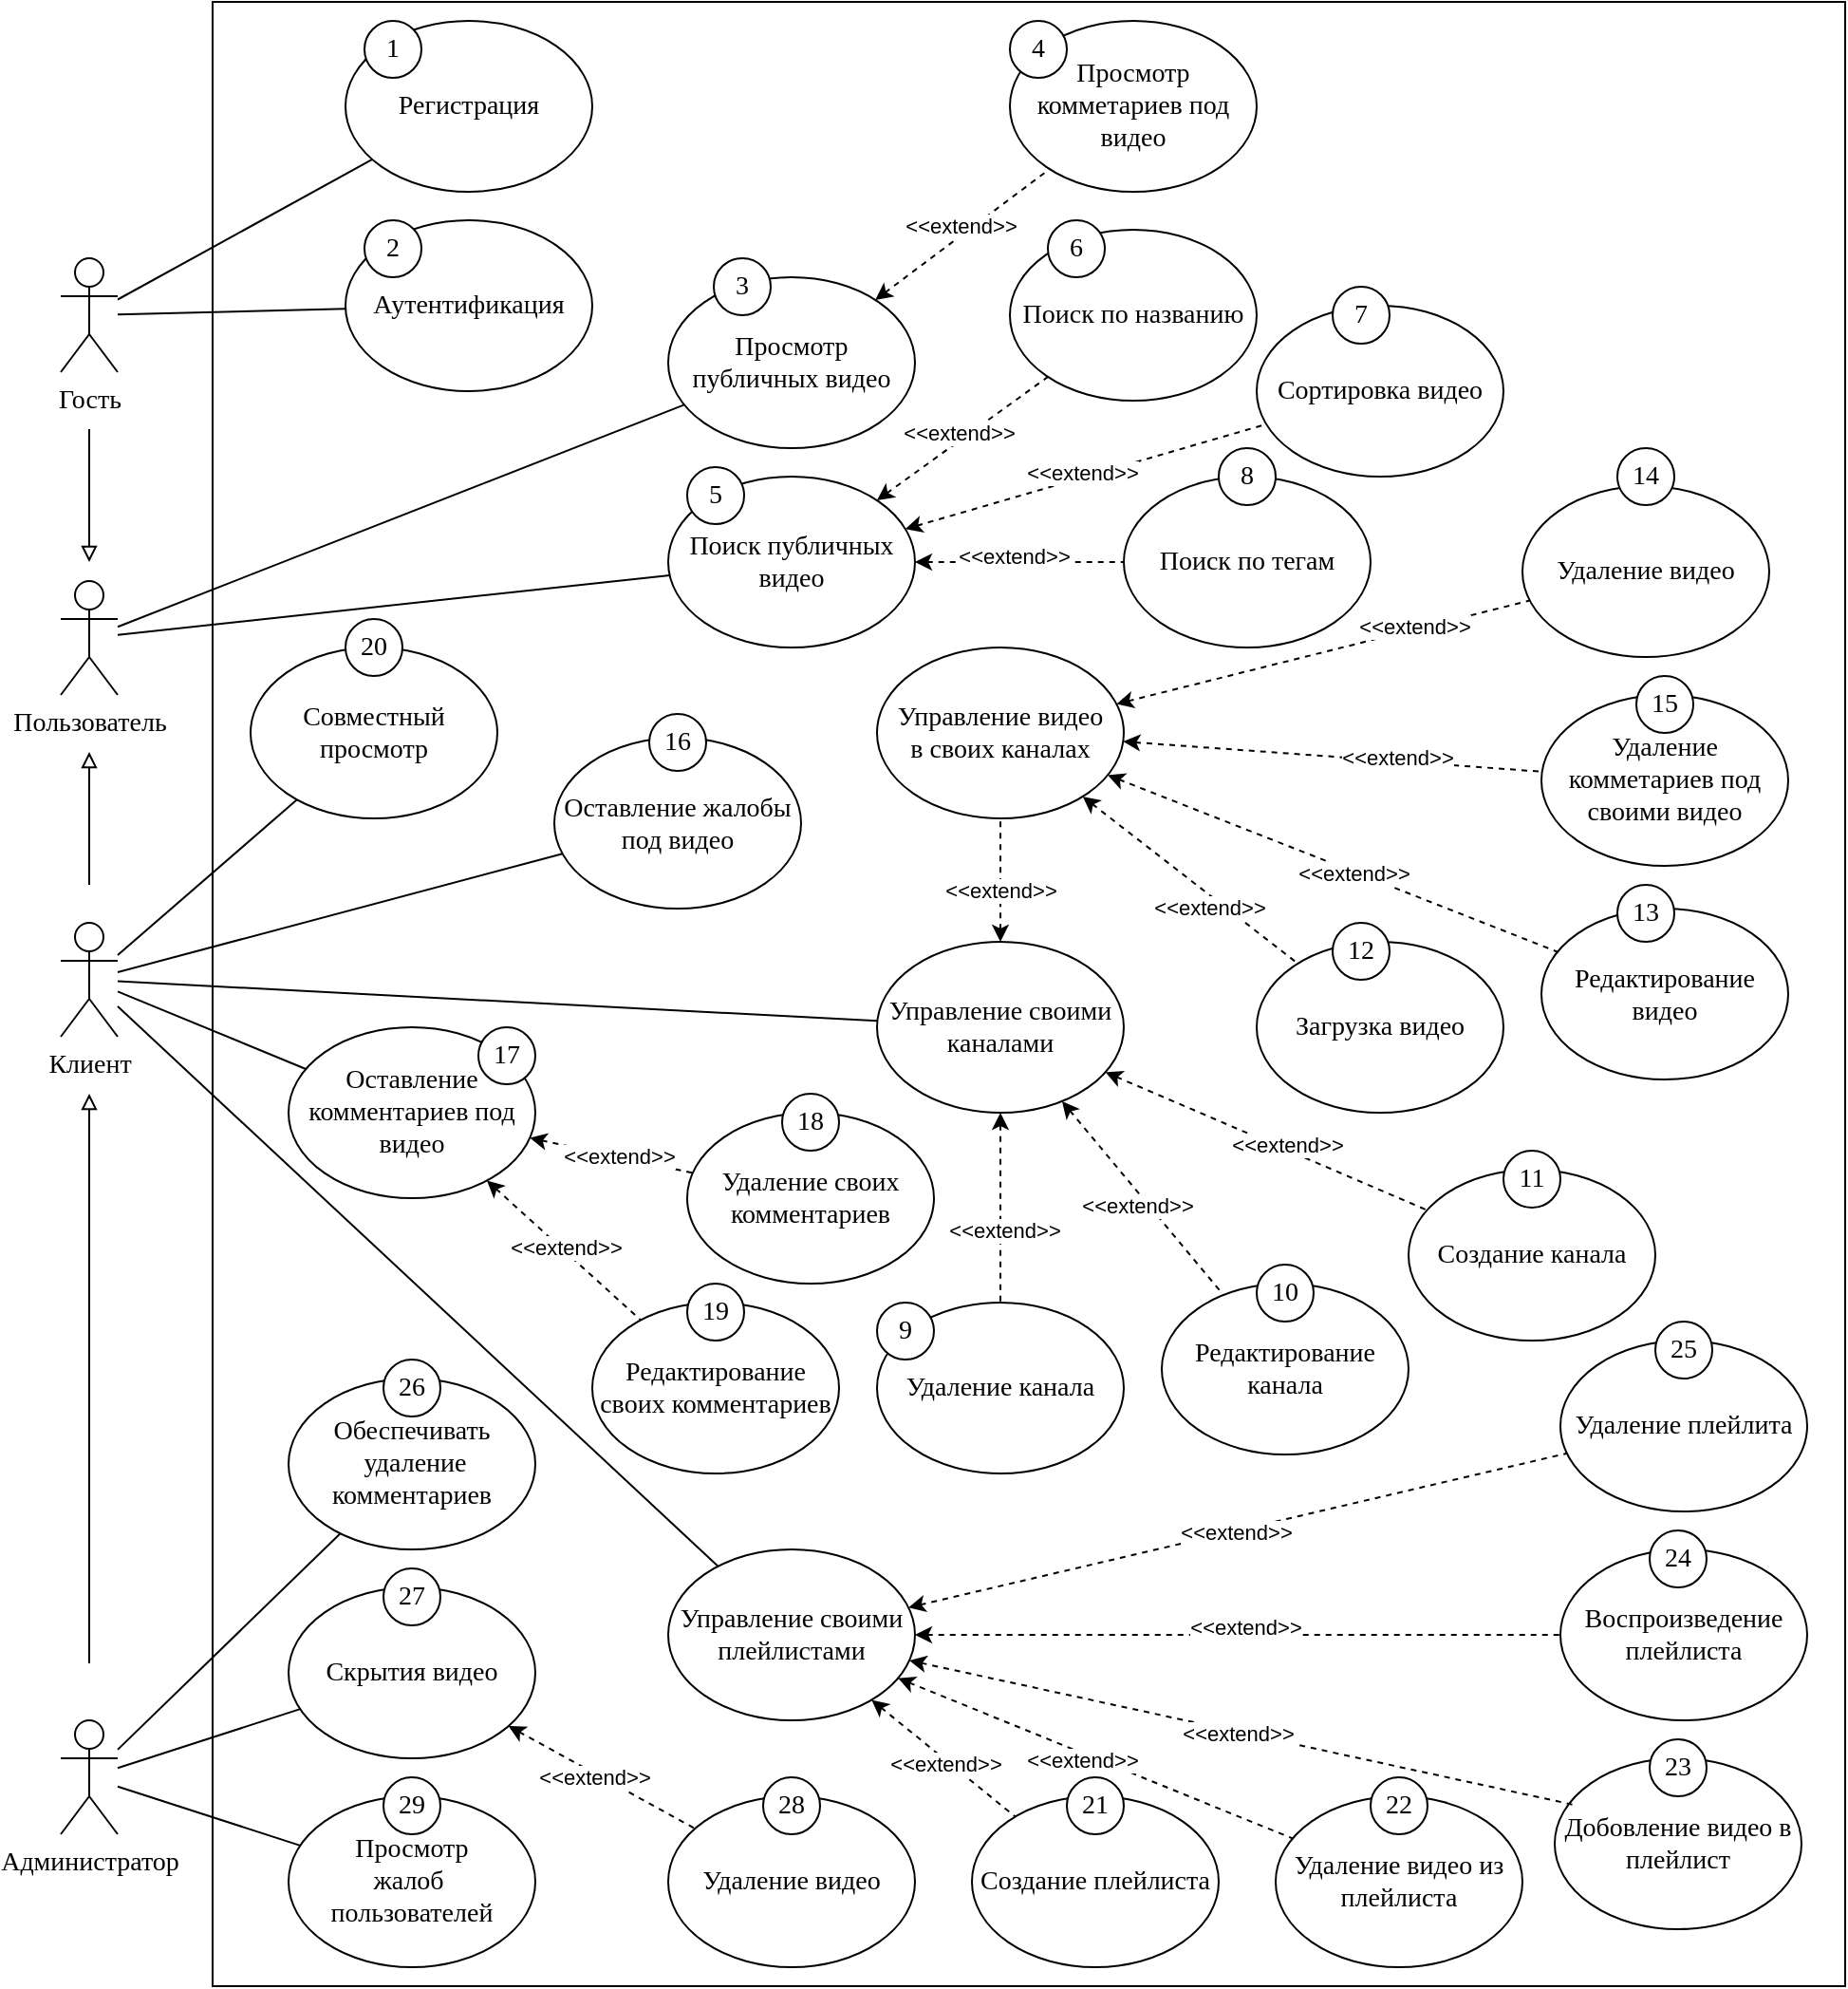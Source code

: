 <mxfile version="24.7.8">
  <diagram name="Страница — 1" id="E6bSnF_VHT4iEEO59rYy">
    <mxGraphModel dx="1050" dy="621" grid="1" gridSize="10" guides="1" tooltips="1" connect="1" arrows="1" fold="1" page="1" pageScale="1" pageWidth="827" pageHeight="1169" math="0" shadow="0">
      <root>
        <mxCell id="0" />
        <mxCell id="1" parent="0" />
        <mxCell id="m1uOOj59rF31rRHAzahm-8" value="" style="rounded=0;whiteSpace=wrap;html=1;" parent="1" vertex="1">
          <mxGeometry x="440" y="40" width="860" height="1045" as="geometry" />
        </mxCell>
        <mxCell id="4aJVaFBn8uNp1Ig8Rj45-8" style="rounded=0;orthogonalLoop=1;jettySize=auto;html=1;endArrow=none;endFill=0;" parent="1" source="4aJVaFBn8uNp1Ig8Rj45-1" target="4aJVaFBn8uNp1Ig8Rj45-6" edge="1">
          <mxGeometry relative="1" as="geometry" />
        </mxCell>
        <mxCell id="4aJVaFBn8uNp1Ig8Rj45-9" style="edgeStyle=none;shape=connector;rounded=0;orthogonalLoop=1;jettySize=auto;html=1;strokeColor=default;align=center;verticalAlign=middle;fontFamily=Helvetica;fontSize=11;fontColor=default;labelBackgroundColor=default;endArrow=none;endFill=0;" parent="1" source="4aJVaFBn8uNp1Ig8Rj45-1" target="4aJVaFBn8uNp1Ig8Rj45-7" edge="1">
          <mxGeometry relative="1" as="geometry" />
        </mxCell>
        <mxCell id="4aJVaFBn8uNp1Ig8Rj45-1" value="Пользователь" style="shape=umlActor;verticalLabelPosition=bottom;verticalAlign=top;html=1;outlineConnect=0;fontFamily=Times New Roman;fontSize=14;" parent="1" vertex="1">
          <mxGeometry x="360" y="345" width="30" height="60" as="geometry" />
        </mxCell>
        <mxCell id="4aJVaFBn8uNp1Ig8Rj45-13" style="edgeStyle=none;shape=connector;rounded=0;orthogonalLoop=1;jettySize=auto;html=1;strokeColor=default;align=center;verticalAlign=middle;fontFamily=Helvetica;fontSize=11;fontColor=default;labelBackgroundColor=default;endArrow=none;endFill=0;" parent="1" source="4aJVaFBn8uNp1Ig8Rj45-2" target="4aJVaFBn8uNp1Ig8Rj45-10" edge="1">
          <mxGeometry relative="1" as="geometry" />
        </mxCell>
        <mxCell id="4aJVaFBn8uNp1Ig8Rj45-14" style="edgeStyle=none;shape=connector;rounded=0;orthogonalLoop=1;jettySize=auto;html=1;strokeColor=default;align=center;verticalAlign=middle;fontFamily=Helvetica;fontSize=11;fontColor=default;labelBackgroundColor=default;endArrow=none;endFill=0;" parent="1" source="4aJVaFBn8uNp1Ig8Rj45-2" target="4aJVaFBn8uNp1Ig8Rj45-11" edge="1">
          <mxGeometry relative="1" as="geometry" />
        </mxCell>
        <mxCell id="4aJVaFBn8uNp1Ig8Rj45-15" style="edgeStyle=none;shape=connector;rounded=0;orthogonalLoop=1;jettySize=auto;html=1;strokeColor=default;align=center;verticalAlign=middle;fontFamily=Helvetica;fontSize=11;fontColor=default;labelBackgroundColor=default;endArrow=block;endFill=0;" parent="1" edge="1">
          <mxGeometry relative="1" as="geometry">
            <mxPoint x="375" y="265" as="sourcePoint" />
            <mxPoint x="375" y="335" as="targetPoint" />
          </mxGeometry>
        </mxCell>
        <mxCell id="4aJVaFBn8uNp1Ig8Rj45-2" value="Гость" style="shape=umlActor;verticalLabelPosition=bottom;verticalAlign=top;html=1;outlineConnect=0;fontFamily=Times New Roman;fontSize=14;" parent="1" vertex="1">
          <mxGeometry x="360" y="175" width="30" height="60" as="geometry" />
        </mxCell>
        <mxCell id="4aJVaFBn8uNp1Ig8Rj45-16" style="edgeStyle=none;shape=connector;rounded=0;orthogonalLoop=1;jettySize=auto;html=1;strokeColor=default;align=center;verticalAlign=middle;fontFamily=Helvetica;fontSize=11;fontColor=default;labelBackgroundColor=default;endArrow=block;endFill=0;" parent="1" edge="1">
          <mxGeometry relative="1" as="geometry">
            <mxPoint x="375" y="505" as="sourcePoint" />
            <mxPoint x="375" y="435" as="targetPoint" />
          </mxGeometry>
        </mxCell>
        <mxCell id="m1uOOj59rF31rRHAzahm-25" style="edgeStyle=none;shape=connector;rounded=0;orthogonalLoop=1;jettySize=auto;html=1;strokeColor=default;align=center;verticalAlign=middle;fontFamily=Helvetica;fontSize=11;fontColor=default;labelBackgroundColor=default;endArrow=none;endFill=0;" parent="1" source="4aJVaFBn8uNp1Ig8Rj45-3" target="m1uOOj59rF31rRHAzahm-18" edge="1">
          <mxGeometry relative="1" as="geometry" />
        </mxCell>
        <mxCell id="m1uOOj59rF31rRHAzahm-27" style="edgeStyle=none;shape=connector;rounded=0;orthogonalLoop=1;jettySize=auto;html=1;strokeColor=default;align=center;verticalAlign=middle;fontFamily=Helvetica;fontSize=11;fontColor=default;labelBackgroundColor=default;endArrow=none;endFill=0;" parent="1" source="4aJVaFBn8uNp1Ig8Rj45-3" target="m1uOOj59rF31rRHAzahm-26" edge="1">
          <mxGeometry relative="1" as="geometry" />
        </mxCell>
        <mxCell id="m1uOOj59rF31rRHAzahm-48" style="edgeStyle=none;shape=connector;rounded=0;orthogonalLoop=1;jettySize=auto;html=1;strokeColor=default;align=center;verticalAlign=middle;fontFamily=Helvetica;fontSize=11;fontColor=default;labelBackgroundColor=default;endArrow=none;endFill=0;" parent="1" source="4aJVaFBn8uNp1Ig8Rj45-3" target="m1uOOj59rF31rRHAzahm-47" edge="1">
          <mxGeometry relative="1" as="geometry" />
        </mxCell>
        <mxCell id="m1uOOj59rF31rRHAzahm-54" style="edgeStyle=none;shape=connector;rounded=0;orthogonalLoop=1;jettySize=auto;html=1;strokeColor=default;align=center;verticalAlign=middle;fontFamily=Helvetica;fontSize=11;fontColor=default;labelBackgroundColor=default;endArrow=none;endFill=0;" parent="1" source="4aJVaFBn8uNp1Ig8Rj45-3" target="m1uOOj59rF31rRHAzahm-53" edge="1">
          <mxGeometry relative="1" as="geometry" />
        </mxCell>
        <mxCell id="m1uOOj59rF31rRHAzahm-60" style="edgeStyle=none;shape=connector;rounded=0;orthogonalLoop=1;jettySize=auto;html=1;strokeColor=default;align=center;verticalAlign=middle;fontFamily=Helvetica;fontSize=11;fontColor=default;labelBackgroundColor=default;endArrow=none;endFill=0;" parent="1" source="4aJVaFBn8uNp1Ig8Rj45-3" target="m1uOOj59rF31rRHAzahm-59" edge="1">
          <mxGeometry relative="1" as="geometry" />
        </mxCell>
        <mxCell id="4aJVaFBn8uNp1Ig8Rj45-3" value="Клиент" style="shape=umlActor;verticalLabelPosition=bottom;verticalAlign=top;html=1;outlineConnect=0;fontFamily=Times New Roman;fontSize=14;" parent="1" vertex="1">
          <mxGeometry x="360" y="525" width="30" height="60" as="geometry" />
        </mxCell>
        <mxCell id="4aJVaFBn8uNp1Ig8Rj45-17" style="edgeStyle=none;shape=connector;rounded=0;orthogonalLoop=1;jettySize=auto;html=1;strokeColor=default;align=center;verticalAlign=middle;fontFamily=Helvetica;fontSize=11;fontColor=default;labelBackgroundColor=default;endArrow=block;endFill=0;" parent="1" edge="1">
          <mxGeometry relative="1" as="geometry">
            <mxPoint x="375" y="915" as="sourcePoint" />
            <mxPoint x="375" y="615" as="targetPoint" />
          </mxGeometry>
        </mxCell>
        <mxCell id="4aJVaFBn8uNp1Ig8Rj45-33" style="edgeStyle=none;shape=connector;rounded=0;orthogonalLoop=1;jettySize=auto;html=1;strokeColor=default;align=center;verticalAlign=middle;fontFamily=Helvetica;fontSize=11;fontColor=default;labelBackgroundColor=default;endArrow=none;endFill=0;" parent="1" source="4aJVaFBn8uNp1Ig8Rj45-4" target="4aJVaFBn8uNp1Ig8Rj45-24" edge="1">
          <mxGeometry relative="1" as="geometry" />
        </mxCell>
        <mxCell id="4aJVaFBn8uNp1Ig8Rj45-34" style="edgeStyle=none;shape=connector;rounded=0;orthogonalLoop=1;jettySize=auto;html=1;strokeColor=default;align=center;verticalAlign=middle;fontFamily=Helvetica;fontSize=11;fontColor=default;labelBackgroundColor=default;endArrow=none;endFill=0;" parent="1" source="4aJVaFBn8uNp1Ig8Rj45-4" target="4aJVaFBn8uNp1Ig8Rj45-25" edge="1">
          <mxGeometry relative="1" as="geometry" />
        </mxCell>
        <mxCell id="4aJVaFBn8uNp1Ig8Rj45-35" style="edgeStyle=none;shape=connector;rounded=0;orthogonalLoop=1;jettySize=auto;html=1;strokeColor=default;align=center;verticalAlign=middle;fontFamily=Helvetica;fontSize=11;fontColor=default;labelBackgroundColor=default;endArrow=none;endFill=0;" parent="1" source="4aJVaFBn8uNp1Ig8Rj45-4" target="4aJVaFBn8uNp1Ig8Rj45-26" edge="1">
          <mxGeometry relative="1" as="geometry" />
        </mxCell>
        <mxCell id="4aJVaFBn8uNp1Ig8Rj45-4" value="Администратор" style="shape=umlActor;verticalLabelPosition=bottom;verticalAlign=top;html=1;outlineConnect=0;fontFamily=Times New Roman;fontSize=14;" parent="1" vertex="1">
          <mxGeometry x="360" y="945" width="30" height="60" as="geometry" />
        </mxCell>
        <mxCell id="m1uOOj59rF31rRHAzahm-50" style="edgeStyle=none;shape=connector;rounded=0;orthogonalLoop=1;jettySize=auto;html=1;dashed=1;strokeColor=default;align=center;verticalAlign=middle;fontFamily=Helvetica;fontSize=11;fontColor=default;labelBackgroundColor=default;startArrow=classic;startFill=1;endArrow=none;endFill=0;" parent="1" source="4aJVaFBn8uNp1Ig8Rj45-6" target="m1uOOj59rF31rRHAzahm-49" edge="1">
          <mxGeometry relative="1" as="geometry" />
        </mxCell>
        <mxCell id="m1uOOj59rF31rRHAzahm-81" value="&amp;lt;&amp;lt;extend&amp;gt;&amp;gt;" style="edgeLabel;html=1;align=center;verticalAlign=middle;resizable=0;points=[];fontFamily=Helvetica;fontSize=11;fontColor=default;labelBackgroundColor=default;" parent="m1uOOj59rF31rRHAzahm-50" vertex="1" connectable="0">
          <mxGeometry x="0.027" y="5" relative="1" as="geometry">
            <mxPoint as="offset" />
          </mxGeometry>
        </mxCell>
        <mxCell id="4aJVaFBn8uNp1Ig8Rj45-6" value="Просмотр публичных видео" style="ellipse;whiteSpace=wrap;html=1;fontFamily=Times New Roman;fontSize=14;" parent="1" vertex="1">
          <mxGeometry x="680" y="185" width="130" height="90" as="geometry" />
        </mxCell>
        <mxCell id="m1uOOj59rF31rRHAzahm-11" style="edgeStyle=none;shape=connector;rounded=0;orthogonalLoop=1;jettySize=auto;html=1;dashed=1;strokeColor=default;align=center;verticalAlign=middle;fontFamily=Helvetica;fontSize=11;fontColor=default;labelBackgroundColor=default;startArrow=classic;startFill=1;endArrow=none;endFill=0;" parent="1" source="4aJVaFBn8uNp1Ig8Rj45-7" target="m1uOOj59rF31rRHAzahm-9" edge="1">
          <mxGeometry relative="1" as="geometry" />
        </mxCell>
        <mxCell id="m1uOOj59rF31rRHAzahm-80" value="&amp;lt;&amp;lt;extend&amp;gt;&amp;gt;" style="edgeLabel;html=1;align=center;verticalAlign=middle;resizable=0;points=[];fontFamily=Helvetica;fontSize=11;fontColor=default;labelBackgroundColor=default;" parent="m1uOOj59rF31rRHAzahm-11" vertex="1" connectable="0">
          <mxGeometry x="-0.0" y="3" relative="1" as="geometry">
            <mxPoint y="-1" as="offset" />
          </mxGeometry>
        </mxCell>
        <mxCell id="m1uOOj59rF31rRHAzahm-12" style="edgeStyle=none;shape=connector;rounded=0;orthogonalLoop=1;jettySize=auto;html=1;dashed=1;strokeColor=default;align=center;verticalAlign=middle;fontFamily=Helvetica;fontSize=11;fontColor=default;labelBackgroundColor=default;startArrow=classic;startFill=1;endArrow=none;endFill=0;" parent="1" source="4aJVaFBn8uNp1Ig8Rj45-7" target="m1uOOj59rF31rRHAzahm-10" edge="1">
          <mxGeometry relative="1" as="geometry" />
        </mxCell>
        <mxCell id="m1uOOj59rF31rRHAzahm-78" value="&amp;lt;&amp;lt;extend&amp;gt;&amp;gt;" style="edgeLabel;html=1;align=center;verticalAlign=middle;resizable=0;points=[];fontFamily=Helvetica;fontSize=11;fontColor=default;labelBackgroundColor=default;" parent="m1uOOj59rF31rRHAzahm-12" vertex="1" connectable="0">
          <mxGeometry x="-0.059" y="3" relative="1" as="geometry">
            <mxPoint as="offset" />
          </mxGeometry>
        </mxCell>
        <mxCell id="m1uOOj59rF31rRHAzahm-14" style="edgeStyle=none;shape=connector;rounded=0;orthogonalLoop=1;jettySize=auto;html=1;dashed=1;strokeColor=default;align=center;verticalAlign=middle;fontFamily=Helvetica;fontSize=11;fontColor=default;labelBackgroundColor=default;startArrow=classic;startFill=1;endArrow=none;endFill=0;" parent="1" source="4aJVaFBn8uNp1Ig8Rj45-7" target="m1uOOj59rF31rRHAzahm-13" edge="1">
          <mxGeometry relative="1" as="geometry" />
        </mxCell>
        <mxCell id="m1uOOj59rF31rRHAzahm-79" value="&amp;lt;&amp;lt;extend&amp;gt;&amp;gt;" style="edgeLabel;html=1;align=center;verticalAlign=middle;resizable=0;points=[];fontFamily=Helvetica;fontSize=11;fontColor=default;labelBackgroundColor=default;" parent="m1uOOj59rF31rRHAzahm-14" vertex="1" connectable="0">
          <mxGeometry x="-0.012" y="3" relative="1" as="geometry">
            <mxPoint as="offset" />
          </mxGeometry>
        </mxCell>
        <mxCell id="4aJVaFBn8uNp1Ig8Rj45-7" value="Поиск публичных видео" style="ellipse;whiteSpace=wrap;html=1;fontFamily=Times New Roman;fontSize=14;" parent="1" vertex="1">
          <mxGeometry x="680" y="290" width="130" height="90" as="geometry" />
        </mxCell>
        <mxCell id="4aJVaFBn8uNp1Ig8Rj45-10" value="Регистрация" style="ellipse;whiteSpace=wrap;html=1;fontFamily=Times New Roman;fontSize=14;" parent="1" vertex="1">
          <mxGeometry x="510" y="50" width="130" height="90" as="geometry" />
        </mxCell>
        <mxCell id="4aJVaFBn8uNp1Ig8Rj45-11" value="Аутентификация" style="ellipse;whiteSpace=wrap;html=1;fontFamily=Times New Roman;fontSize=14;" parent="1" vertex="1">
          <mxGeometry x="510" y="155" width="130" height="90" as="geometry" />
        </mxCell>
        <mxCell id="m1uOOj59rF31rRHAzahm-17" style="edgeStyle=none;shape=connector;rounded=0;orthogonalLoop=1;jettySize=auto;html=1;dashed=1;strokeColor=default;align=center;verticalAlign=middle;fontFamily=Helvetica;fontSize=11;fontColor=default;labelBackgroundColor=default;startArrow=classic;startFill=1;endArrow=none;endFill=0;" parent="1" source="4aJVaFBn8uNp1Ig8Rj45-24" target="m1uOOj59rF31rRHAzahm-15" edge="1">
          <mxGeometry relative="1" as="geometry" />
        </mxCell>
        <mxCell id="m1uOOj59rF31rRHAzahm-73" value="&amp;lt;&amp;lt;extend&amp;gt;&amp;gt;" style="edgeLabel;html=1;align=center;verticalAlign=middle;resizable=0;points=[];fontFamily=Helvetica;fontSize=11;fontColor=default;labelBackgroundColor=default;" parent="m1uOOj59rF31rRHAzahm-17" vertex="1" connectable="0">
          <mxGeometry x="-0.061" y="-2" relative="1" as="geometry">
            <mxPoint as="offset" />
          </mxGeometry>
        </mxCell>
        <mxCell id="4aJVaFBn8uNp1Ig8Rj45-24" value="&lt;span style=&quot;font-size: 14px; font-family: &amp;quot;Times New Roman&amp;quot;, serif;&quot;&gt;Скрытия видео&lt;/span&gt;" style="ellipse;whiteSpace=wrap;html=1;fontFamily=Times New Roman;fontSize=14;" parent="1" vertex="1">
          <mxGeometry x="480" y="875" width="130" height="90" as="geometry" />
        </mxCell>
        <mxCell id="4aJVaFBn8uNp1Ig8Rj45-25" value="&lt;span style=&quot;font-size: 14px; font-family: &amp;quot;Times New Roman&amp;quot;, serif;&quot;&gt;Просмотр&lt;br style=&quot;font-size: 14px;&quot;&gt;жалоб&amp;nbsp;&lt;/span&gt;&lt;div&gt;&lt;span style=&quot;font-size: 14px; font-family: &amp;quot;Times New Roman&amp;quot;, serif;&quot;&gt;пользователей&lt;/span&gt;&lt;/div&gt;" style="ellipse;whiteSpace=wrap;html=1;fontFamily=Times New Roman;fontSize=14;" parent="1" vertex="1">
          <mxGeometry x="480" y="985" width="130" height="90" as="geometry" />
        </mxCell>
        <mxCell id="4aJVaFBn8uNp1Ig8Rj45-26" value="&lt;span style=&quot;font-size: 14px; font-family: &amp;quot;Times New Roman&amp;quot;, serif;&quot;&gt;Обеспечивать&lt;/span&gt;&lt;div&gt;&lt;span style=&quot;font-size: 14px; font-family: &amp;quot;Times New Roman&amp;quot;, serif;&quot;&gt;&amp;nbsp;удаление комментариев&lt;/span&gt;&lt;/div&gt;" style="ellipse;whiteSpace=wrap;html=1;fontFamily=Times New Roman;fontSize=14;" parent="1" vertex="1">
          <mxGeometry x="480" y="765" width="130" height="90" as="geometry" />
        </mxCell>
        <mxCell id="eN5u8DYPw_jCEcZoBxwO-1" value="1" style="ellipse;whiteSpace=wrap;html=1;fontFamily=Times New Roman;fontSize=14;" parent="1" vertex="1">
          <mxGeometry x="520" y="50" width="30" height="30" as="geometry" />
        </mxCell>
        <mxCell id="m1uOOj59rF31rRHAzahm-9" value="Поиск по названию" style="ellipse;whiteSpace=wrap;html=1;fontFamily=Times New Roman;fontSize=14;" parent="1" vertex="1">
          <mxGeometry x="860" y="160" width="130" height="90" as="geometry" />
        </mxCell>
        <mxCell id="m1uOOj59rF31rRHAzahm-10" value="Поиск по тегам" style="ellipse;whiteSpace=wrap;html=1;fontFamily=Times New Roman;fontSize=14;" parent="1" vertex="1">
          <mxGeometry x="920" y="290" width="130" height="90" as="geometry" />
        </mxCell>
        <mxCell id="m1uOOj59rF31rRHAzahm-13" value="Сортировка видео" style="ellipse;whiteSpace=wrap;html=1;fontFamily=Times New Roman;fontSize=14;" parent="1" vertex="1">
          <mxGeometry x="990" y="200" width="130" height="90" as="geometry" />
        </mxCell>
        <mxCell id="m1uOOj59rF31rRHAzahm-15" value="&lt;span style=&quot;font-size: 14px; font-family: &amp;quot;Times New Roman&amp;quot;, serif;&quot;&gt;Удаление видео&lt;/span&gt;" style="ellipse;whiteSpace=wrap;html=1;fontFamily=Times New Roman;fontSize=14;" parent="1" vertex="1">
          <mxGeometry x="680" y="985" width="130" height="90" as="geometry" />
        </mxCell>
        <mxCell id="m1uOOj59rF31rRHAzahm-22" style="edgeStyle=none;shape=connector;rounded=0;orthogonalLoop=1;jettySize=auto;html=1;dashed=1;strokeColor=default;align=center;verticalAlign=middle;fontFamily=Helvetica;fontSize=11;fontColor=default;labelBackgroundColor=default;startArrow=classic;startFill=1;endArrow=none;endFill=0;" parent="1" source="m1uOOj59rF31rRHAzahm-18" target="m1uOOj59rF31rRHAzahm-19" edge="1">
          <mxGeometry relative="1" as="geometry" />
        </mxCell>
        <mxCell id="m1uOOj59rF31rRHAzahm-66" value="&amp;lt;&amp;lt;extend&amp;gt;&amp;gt;" style="edgeLabel;html=1;align=center;verticalAlign=middle;resizable=0;points=[];fontFamily=Helvetica;fontSize=11;fontColor=default;labelBackgroundColor=default;" parent="m1uOOj59rF31rRHAzahm-22" vertex="1" connectable="0">
          <mxGeometry x="0.114" y="2" relative="1" as="geometry">
            <mxPoint as="offset" />
          </mxGeometry>
        </mxCell>
        <mxCell id="m1uOOj59rF31rRHAzahm-23" style="edgeStyle=none;shape=connector;rounded=0;orthogonalLoop=1;jettySize=auto;html=1;dashed=1;strokeColor=default;align=center;verticalAlign=middle;fontFamily=Helvetica;fontSize=11;fontColor=default;labelBackgroundColor=default;startArrow=classic;startFill=1;endArrow=none;endFill=0;" parent="1" source="m1uOOj59rF31rRHAzahm-18" target="m1uOOj59rF31rRHAzahm-21" edge="1">
          <mxGeometry relative="1" as="geometry" />
        </mxCell>
        <mxCell id="m1uOOj59rF31rRHAzahm-64" value="&amp;lt;&amp;lt;extend&amp;gt;&amp;gt;" style="edgeLabel;html=1;align=center;verticalAlign=middle;resizable=0;points=[];fontFamily=Helvetica;fontSize=11;fontColor=default;labelBackgroundColor=default;" parent="m1uOOj59rF31rRHAzahm-23" vertex="1" connectable="0">
          <mxGeometry x="0.238" y="2" relative="1" as="geometry">
            <mxPoint as="offset" />
          </mxGeometry>
        </mxCell>
        <mxCell id="m1uOOj59rF31rRHAzahm-24" style="edgeStyle=none;shape=connector;rounded=0;orthogonalLoop=1;jettySize=auto;html=1;dashed=1;strokeColor=default;align=center;verticalAlign=middle;fontFamily=Helvetica;fontSize=11;fontColor=default;labelBackgroundColor=default;startArrow=classic;startFill=1;endArrow=none;endFill=0;" parent="1" source="m1uOOj59rF31rRHAzahm-18" target="m1uOOj59rF31rRHAzahm-20" edge="1">
          <mxGeometry relative="1" as="geometry" />
        </mxCell>
        <mxCell id="m1uOOj59rF31rRHAzahm-65" value="&amp;lt;&amp;lt;extend&amp;gt;&amp;gt;" style="edgeLabel;html=1;align=center;verticalAlign=middle;resizable=0;points=[];fontFamily=Helvetica;fontSize=11;fontColor=default;labelBackgroundColor=default;" parent="m1uOOj59rF31rRHAzahm-24" vertex="1" connectable="0">
          <mxGeometry x="0.007" y="-5" relative="1" as="geometry">
            <mxPoint as="offset" />
          </mxGeometry>
        </mxCell>
        <mxCell id="m1uOOj59rF31rRHAzahm-40" style="edgeStyle=none;shape=connector;rounded=0;orthogonalLoop=1;jettySize=auto;html=1;dashed=1;strokeColor=default;align=center;verticalAlign=middle;fontFamily=Helvetica;fontSize=11;fontColor=default;labelBackgroundColor=default;startArrow=classic;startFill=1;endArrow=none;endFill=0;" parent="1" source="m1uOOj59rF31rRHAzahm-18" target="m1uOOj59rF31rRHAzahm-38" edge="1">
          <mxGeometry relative="1" as="geometry" />
        </mxCell>
        <mxCell id="m1uOOj59rF31rRHAzahm-67" value="&amp;lt;&amp;lt;extend&amp;gt;&amp;gt;" style="edgeLabel;html=1;align=center;verticalAlign=middle;resizable=0;points=[];fontFamily=Helvetica;fontSize=11;fontColor=default;labelBackgroundColor=default;" parent="m1uOOj59rF31rRHAzahm-40" vertex="1" connectable="0">
          <mxGeometry x="-0.173" y="-1" relative="1" as="geometry">
            <mxPoint x="-1" as="offset" />
          </mxGeometry>
        </mxCell>
        <mxCell id="m1uOOj59rF31rRHAzahm-18" value="&lt;font face=&quot;Times New Roman, serif&quot;&gt;Управление своими каналами&lt;/font&gt;" style="ellipse;whiteSpace=wrap;html=1;fontFamily=Times New Roman;fontSize=14;" parent="1" vertex="1">
          <mxGeometry x="790" y="535" width="130" height="90" as="geometry" />
        </mxCell>
        <mxCell id="m1uOOj59rF31rRHAzahm-19" value="&lt;font face=&quot;Times New Roman, serif&quot;&gt;Создание канала&lt;/font&gt;" style="ellipse;whiteSpace=wrap;html=1;fontFamily=Times New Roman;fontSize=14;" parent="1" vertex="1">
          <mxGeometry x="1070" y="655" width="130" height="90" as="geometry" />
        </mxCell>
        <mxCell id="m1uOOj59rF31rRHAzahm-20" value="&lt;font face=&quot;Times New Roman, serif&quot;&gt;Редактирование канала&lt;/font&gt;" style="ellipse;whiteSpace=wrap;html=1;fontFamily=Times New Roman;fontSize=14;" parent="1" vertex="1">
          <mxGeometry x="940" y="715" width="130" height="90" as="geometry" />
        </mxCell>
        <mxCell id="m1uOOj59rF31rRHAzahm-21" value="&lt;font face=&quot;Times New Roman, serif&quot;&gt;Удаление канала&lt;/font&gt;" style="ellipse;whiteSpace=wrap;html=1;fontFamily=Times New Roman;fontSize=14;" parent="1" vertex="1">
          <mxGeometry x="790" y="725" width="130" height="90" as="geometry" />
        </mxCell>
        <mxCell id="m1uOOj59rF31rRHAzahm-33" style="edgeStyle=none;shape=connector;rounded=0;orthogonalLoop=1;jettySize=auto;html=1;dashed=1;strokeColor=default;align=center;verticalAlign=middle;fontFamily=Helvetica;fontSize=11;fontColor=default;labelBackgroundColor=default;startArrow=classic;startFill=1;endArrow=none;endFill=0;" parent="1" source="m1uOOj59rF31rRHAzahm-26" target="m1uOOj59rF31rRHAzahm-29" edge="1">
          <mxGeometry relative="1" as="geometry" />
        </mxCell>
        <mxCell id="m1uOOj59rF31rRHAzahm-68" value="&amp;lt;&amp;lt;extend&amp;gt;&amp;gt;" style="edgeLabel;html=1;align=center;verticalAlign=middle;resizable=0;points=[];fontFamily=Helvetica;fontSize=11;fontColor=default;labelBackgroundColor=default;" parent="m1uOOj59rF31rRHAzahm-33" vertex="1" connectable="0">
          <mxGeometry x="-0.009" relative="1" as="geometry">
            <mxPoint as="offset" />
          </mxGeometry>
        </mxCell>
        <mxCell id="m1uOOj59rF31rRHAzahm-34" style="edgeStyle=none;shape=connector;rounded=0;orthogonalLoop=1;jettySize=auto;html=1;dashed=1;strokeColor=default;align=center;verticalAlign=middle;fontFamily=Helvetica;fontSize=11;fontColor=default;labelBackgroundColor=default;startArrow=classic;startFill=1;endArrow=none;endFill=0;" parent="1" source="m1uOOj59rF31rRHAzahm-26" target="m1uOOj59rF31rRHAzahm-31" edge="1">
          <mxGeometry relative="1" as="geometry" />
        </mxCell>
        <mxCell id="m1uOOj59rF31rRHAzahm-69" value="&amp;lt;&amp;lt;extend&amp;gt;&amp;gt;" style="edgeLabel;html=1;align=center;verticalAlign=middle;resizable=0;points=[];fontFamily=Helvetica;fontSize=11;fontColor=default;labelBackgroundColor=default;" parent="m1uOOj59rF31rRHAzahm-34" vertex="1" connectable="0">
          <mxGeometry x="0.021" y="4" relative="1" as="geometry">
            <mxPoint as="offset" />
          </mxGeometry>
        </mxCell>
        <mxCell id="m1uOOj59rF31rRHAzahm-36" style="edgeStyle=none;shape=connector;rounded=0;orthogonalLoop=1;jettySize=auto;html=1;dashed=1;strokeColor=default;align=center;verticalAlign=middle;fontFamily=Helvetica;fontSize=11;fontColor=default;labelBackgroundColor=default;startArrow=classic;startFill=1;endArrow=none;endFill=0;" parent="1" source="m1uOOj59rF31rRHAzahm-26" target="m1uOOj59rF31rRHAzahm-32" edge="1">
          <mxGeometry relative="1" as="geometry" />
        </mxCell>
        <mxCell id="m1uOOj59rF31rRHAzahm-71" value="&amp;lt;&amp;lt;extend&amp;gt;&amp;gt;" style="edgeLabel;html=1;align=center;verticalAlign=middle;resizable=0;points=[];fontFamily=Helvetica;fontSize=11;fontColor=default;labelBackgroundColor=default;" parent="m1uOOj59rF31rRHAzahm-36" vertex="1" connectable="0">
          <mxGeometry x="-0.053" y="-3" relative="1" as="geometry">
            <mxPoint as="offset" />
          </mxGeometry>
        </mxCell>
        <mxCell id="m1uOOj59rF31rRHAzahm-37" style="edgeStyle=none;shape=connector;rounded=0;orthogonalLoop=1;jettySize=auto;html=1;dashed=1;strokeColor=default;align=center;verticalAlign=middle;fontFamily=Helvetica;fontSize=11;fontColor=default;labelBackgroundColor=default;startArrow=classic;startFill=1;endArrow=none;endFill=0;" parent="1" source="m1uOOj59rF31rRHAzahm-26" target="m1uOOj59rF31rRHAzahm-28" edge="1">
          <mxGeometry relative="1" as="geometry" />
        </mxCell>
        <mxCell id="m1uOOj59rF31rRHAzahm-72" value="&amp;lt;&amp;lt;extend&amp;gt;&amp;gt;" style="edgeLabel;html=1;align=center;verticalAlign=middle;resizable=0;points=[];fontFamily=Helvetica;fontSize=11;fontColor=default;labelBackgroundColor=default;" parent="m1uOOj59rF31rRHAzahm-37" vertex="1" connectable="0">
          <mxGeometry x="0.051" y="-2" relative="1" as="geometry">
            <mxPoint as="offset" />
          </mxGeometry>
        </mxCell>
        <mxCell id="m1uOOj59rF31rRHAzahm-26" value="&lt;font face=&quot;Times New Roman, serif&quot;&gt;Управление своими плейлистами&lt;/font&gt;" style="ellipse;whiteSpace=wrap;html=1;fontFamily=Times New Roman;fontSize=14;" parent="1" vertex="1">
          <mxGeometry x="680" y="855" width="130" height="90" as="geometry" />
        </mxCell>
        <mxCell id="m1uOOj59rF31rRHAzahm-28" value="&lt;font face=&quot;Times New Roman, serif&quot;&gt;Создание плейлиста&lt;/font&gt;" style="ellipse;whiteSpace=wrap;html=1;fontFamily=Times New Roman;fontSize=14;" parent="1" vertex="1">
          <mxGeometry x="840" y="985" width="130" height="90" as="geometry" />
        </mxCell>
        <mxCell id="m1uOOj59rF31rRHAzahm-29" value="&lt;font face=&quot;Times New Roman, serif&quot;&gt;Удаление плейлита&lt;/font&gt;" style="ellipse;whiteSpace=wrap;html=1;fontFamily=Times New Roman;fontSize=14;" parent="1" vertex="1">
          <mxGeometry x="1150" y="745" width="130" height="90" as="geometry" />
        </mxCell>
        <mxCell id="m1uOOj59rF31rRHAzahm-30" value="&lt;font face=&quot;Times New Roman, serif&quot;&gt;Добовление видео в плейлист&lt;/font&gt;" style="ellipse;whiteSpace=wrap;html=1;fontFamily=Times New Roman;fontSize=14;" parent="1" vertex="1">
          <mxGeometry x="1147" y="965" width="130" height="90" as="geometry" />
        </mxCell>
        <mxCell id="m1uOOj59rF31rRHAzahm-31" value="&lt;font face=&quot;Times New Roman, serif&quot;&gt;Воспроизведение плейлиста&lt;/font&gt;" style="ellipse;whiteSpace=wrap;html=1;fontFamily=Times New Roman;fontSize=14;" parent="1" vertex="1">
          <mxGeometry x="1150" y="855" width="130" height="90" as="geometry" />
        </mxCell>
        <mxCell id="m1uOOj59rF31rRHAzahm-32" value="&lt;font face=&quot;Times New Roman, serif&quot;&gt;Удаление видео из плейлиста&lt;/font&gt;" style="ellipse;whiteSpace=wrap;html=1;fontFamily=Times New Roman;fontSize=14;" parent="1" vertex="1">
          <mxGeometry x="1000" y="985" width="130" height="90" as="geometry" />
        </mxCell>
        <mxCell id="m1uOOj59rF31rRHAzahm-35" style="edgeStyle=none;shape=connector;rounded=0;orthogonalLoop=1;jettySize=auto;html=1;entryX=0.083;entryY=0.274;entryDx=0;entryDy=0;entryPerimeter=0;dashed=1;strokeColor=default;align=center;verticalAlign=middle;fontFamily=Helvetica;fontSize=11;fontColor=default;labelBackgroundColor=default;startArrow=classic;startFill=1;endArrow=none;endFill=0;" parent="1" source="m1uOOj59rF31rRHAzahm-26" target="m1uOOj59rF31rRHAzahm-30" edge="1">
          <mxGeometry relative="1" as="geometry" />
        </mxCell>
        <mxCell id="m1uOOj59rF31rRHAzahm-70" value="&amp;lt;&amp;lt;extend&amp;gt;&amp;gt;" style="edgeLabel;html=1;align=center;verticalAlign=middle;resizable=0;points=[];fontFamily=Helvetica;fontSize=11;fontColor=default;labelBackgroundColor=default;" parent="m1uOOj59rF31rRHAzahm-35" vertex="1" connectable="0">
          <mxGeometry x="-0.021" y="-1" relative="1" as="geometry">
            <mxPoint x="1" as="offset" />
          </mxGeometry>
        </mxCell>
        <mxCell id="m1uOOj59rF31rRHAzahm-44" style="edgeStyle=none;shape=connector;rounded=0;orthogonalLoop=1;jettySize=auto;html=1;dashed=1;strokeColor=default;align=center;verticalAlign=middle;fontFamily=Helvetica;fontSize=11;fontColor=default;labelBackgroundColor=default;startArrow=classic;startFill=1;endArrow=none;endFill=0;" parent="1" source="m1uOOj59rF31rRHAzahm-38" target="m1uOOj59rF31rRHAzahm-42" edge="1">
          <mxGeometry relative="1" as="geometry" />
        </mxCell>
        <mxCell id="m1uOOj59rF31rRHAzahm-77" value="&amp;lt;&amp;lt;extend&amp;gt;&amp;gt;" style="edgeLabel;html=1;align=center;verticalAlign=middle;resizable=0;points=[];fontFamily=Helvetica;fontSize=11;fontColor=default;labelBackgroundColor=default;" parent="m1uOOj59rF31rRHAzahm-44" vertex="1" connectable="0">
          <mxGeometry x="0.239" y="-5" relative="1" as="geometry">
            <mxPoint x="-1" as="offset" />
          </mxGeometry>
        </mxCell>
        <mxCell id="m1uOOj59rF31rRHAzahm-45" style="edgeStyle=none;shape=connector;rounded=0;orthogonalLoop=1;jettySize=auto;html=1;dashed=1;strokeColor=default;align=center;verticalAlign=middle;fontFamily=Helvetica;fontSize=11;fontColor=default;labelBackgroundColor=default;startArrow=classic;startFill=1;endArrow=none;endFill=0;" parent="1" source="m1uOOj59rF31rRHAzahm-38" target="m1uOOj59rF31rRHAzahm-43" edge="1">
          <mxGeometry relative="1" as="geometry" />
        </mxCell>
        <mxCell id="m1uOOj59rF31rRHAzahm-76" value="&amp;lt;&amp;lt;extend&amp;gt;&amp;gt;" style="edgeLabel;html=1;align=center;verticalAlign=middle;resizable=0;points=[];fontFamily=Helvetica;fontSize=11;fontColor=default;labelBackgroundColor=default;" parent="m1uOOj59rF31rRHAzahm-45" vertex="1" connectable="0">
          <mxGeometry x="0.305" y="1" relative="1" as="geometry">
            <mxPoint x="-26" y="-8" as="offset" />
          </mxGeometry>
        </mxCell>
        <mxCell id="m1uOOj59rF31rRHAzahm-46" style="edgeStyle=none;shape=connector;rounded=0;orthogonalLoop=1;jettySize=auto;html=1;dashed=1;strokeColor=default;align=center;verticalAlign=middle;fontFamily=Helvetica;fontSize=11;fontColor=default;labelBackgroundColor=default;startArrow=classic;startFill=1;endArrow=none;endFill=0;" parent="1" source="m1uOOj59rF31rRHAzahm-38" target="m1uOOj59rF31rRHAzahm-41" edge="1">
          <mxGeometry relative="1" as="geometry" />
        </mxCell>
        <mxCell id="m1uOOj59rF31rRHAzahm-74" value="&amp;lt;&amp;lt;extend&amp;gt;&amp;gt;" style="edgeLabel;html=1;align=center;verticalAlign=middle;resizable=0;points=[];fontFamily=Helvetica;fontSize=11;fontColor=default;labelBackgroundColor=default;" parent="m1uOOj59rF31rRHAzahm-46" vertex="1" connectable="0">
          <mxGeometry x="0.44" y="2" relative="1" as="geometry">
            <mxPoint as="offset" />
          </mxGeometry>
        </mxCell>
        <mxCell id="m1uOOj59rF31rRHAzahm-52" style="edgeStyle=none;shape=connector;rounded=0;orthogonalLoop=1;jettySize=auto;html=1;dashed=1;strokeColor=default;align=center;verticalAlign=middle;fontFamily=Helvetica;fontSize=11;fontColor=default;labelBackgroundColor=default;startArrow=classic;startFill=1;endArrow=none;endFill=0;" parent="1" source="m1uOOj59rF31rRHAzahm-38" target="m1uOOj59rF31rRHAzahm-51" edge="1">
          <mxGeometry relative="1" as="geometry" />
        </mxCell>
        <mxCell id="m1uOOj59rF31rRHAzahm-75" value="&amp;lt;&amp;lt;extend&amp;gt;&amp;gt;" style="edgeLabel;html=1;align=center;verticalAlign=middle;resizable=0;points=[];fontFamily=Helvetica;fontSize=11;fontColor=default;labelBackgroundColor=default;" parent="m1uOOj59rF31rRHAzahm-52" vertex="1" connectable="0">
          <mxGeometry x="0.306" y="2" relative="1" as="geometry">
            <mxPoint as="offset" />
          </mxGeometry>
        </mxCell>
        <mxCell id="m1uOOj59rF31rRHAzahm-38" value="&lt;font face=&quot;Times New Roman, serif&quot;&gt;Управление видео&lt;/font&gt;&lt;div&gt;&lt;font face=&quot;Times New Roman, serif&quot;&gt;в своих каналах&lt;/font&gt;&lt;/div&gt;" style="ellipse;whiteSpace=wrap;html=1;fontFamily=Times New Roman;fontSize=14;" parent="1" vertex="1">
          <mxGeometry x="790" y="380" width="130" height="90" as="geometry" />
        </mxCell>
        <mxCell id="m1uOOj59rF31rRHAzahm-41" value="&lt;font face=&quot;Times New Roman, serif&quot;&gt;Удаление видео&lt;/font&gt;" style="ellipse;whiteSpace=wrap;html=1;fontFamily=Times New Roman;fontSize=14;" parent="1" vertex="1">
          <mxGeometry x="1130" y="295" width="130" height="90" as="geometry" />
        </mxCell>
        <mxCell id="m1uOOj59rF31rRHAzahm-42" value="&lt;font face=&quot;Times New Roman, serif&quot;&gt;Загрузка видео&lt;/font&gt;" style="ellipse;whiteSpace=wrap;html=1;fontFamily=Times New Roman;fontSize=14;" parent="1" vertex="1">
          <mxGeometry x="990" y="535" width="130" height="90" as="geometry" />
        </mxCell>
        <mxCell id="m1uOOj59rF31rRHAzahm-43" value="&lt;font face=&quot;Times New Roman, serif&quot;&gt;Редактирование видео&lt;/font&gt;" style="ellipse;whiteSpace=wrap;html=1;fontFamily=Times New Roman;fontSize=14;" parent="1" vertex="1">
          <mxGeometry x="1140" y="517.5" width="130" height="90" as="geometry" />
        </mxCell>
        <mxCell id="m1uOOj59rF31rRHAzahm-47" value="&lt;font face=&quot;Times New Roman, serif&quot;&gt;Оставление жалобы под видео&lt;/font&gt;" style="ellipse;whiteSpace=wrap;html=1;fontFamily=Times New Roman;fontSize=14;" parent="1" vertex="1">
          <mxGeometry x="620" y="427.5" width="130" height="90" as="geometry" />
        </mxCell>
        <mxCell id="m1uOOj59rF31rRHAzahm-49" value="Просмотр комметариев под видео" style="ellipse;whiteSpace=wrap;html=1;fontFamily=Times New Roman;fontSize=14;" parent="1" vertex="1">
          <mxGeometry x="860" y="50" width="130" height="90" as="geometry" />
        </mxCell>
        <mxCell id="m1uOOj59rF31rRHAzahm-51" value="&lt;font face=&quot;Times New Roman, serif&quot;&gt;Удаление комметариев под своими видео&lt;/font&gt;" style="ellipse;whiteSpace=wrap;html=1;fontFamily=Times New Roman;fontSize=14;" parent="1" vertex="1">
          <mxGeometry x="1140" y="405" width="130" height="90" as="geometry" />
        </mxCell>
        <mxCell id="m1uOOj59rF31rRHAzahm-57" style="edgeStyle=none;shape=connector;rounded=0;orthogonalLoop=1;jettySize=auto;html=1;dashed=1;strokeColor=default;align=center;verticalAlign=middle;fontFamily=Helvetica;fontSize=11;fontColor=default;labelBackgroundColor=default;startArrow=classic;startFill=1;endArrow=none;endFill=0;" parent="1" source="m1uOOj59rF31rRHAzahm-53" target="m1uOOj59rF31rRHAzahm-56" edge="1">
          <mxGeometry relative="1" as="geometry" />
        </mxCell>
        <mxCell id="m1uOOj59rF31rRHAzahm-62" value="&amp;lt;&amp;lt;extend&amp;gt;&amp;gt;" style="edgeLabel;html=1;align=center;verticalAlign=middle;resizable=0;points=[];fontFamily=Helvetica;fontSize=11;fontColor=default;labelBackgroundColor=default;" parent="m1uOOj59rF31rRHAzahm-57" vertex="1" connectable="0">
          <mxGeometry x="-0.14" y="5" relative="1" as="geometry">
            <mxPoint x="9" y="6" as="offset" />
          </mxGeometry>
        </mxCell>
        <mxCell id="m1uOOj59rF31rRHAzahm-58" style="edgeStyle=none;shape=connector;rounded=0;orthogonalLoop=1;jettySize=auto;html=1;dashed=1;strokeColor=default;align=center;verticalAlign=middle;fontFamily=Helvetica;fontSize=11;fontColor=default;labelBackgroundColor=default;startArrow=classic;startFill=1;endArrow=none;endFill=0;" parent="1" source="m1uOOj59rF31rRHAzahm-53" target="m1uOOj59rF31rRHAzahm-55" edge="1">
          <mxGeometry relative="1" as="geometry" />
        </mxCell>
        <mxCell id="m1uOOj59rF31rRHAzahm-63" value="&amp;lt;&amp;lt;extend&amp;gt;&amp;gt;" style="edgeLabel;html=1;align=center;verticalAlign=middle;resizable=0;points=[];fontFamily=Helvetica;fontSize=11;fontColor=default;labelBackgroundColor=default;" parent="m1uOOj59rF31rRHAzahm-58" vertex="1" connectable="0">
          <mxGeometry x="-0.01" y="2" relative="1" as="geometry">
            <mxPoint as="offset" />
          </mxGeometry>
        </mxCell>
        <mxCell id="m1uOOj59rF31rRHAzahm-53" value="&lt;font face=&quot;Times New Roman, serif&quot;&gt;Оставление комментариев под видео&lt;/font&gt;" style="ellipse;whiteSpace=wrap;html=1;fontFamily=Times New Roman;fontSize=14;" parent="1" vertex="1">
          <mxGeometry x="480" y="580" width="130" height="90" as="geometry" />
        </mxCell>
        <mxCell id="m1uOOj59rF31rRHAzahm-55" value="&lt;span style=&quot;font-family: &amp;quot;Times New Roman&amp;quot;, serif;&quot;&gt;Редактирование своих комментариев&lt;/span&gt;" style="ellipse;whiteSpace=wrap;html=1;fontFamily=Times New Roman;fontSize=14;" parent="1" vertex="1">
          <mxGeometry x="640" y="725" width="130" height="90" as="geometry" />
        </mxCell>
        <mxCell id="m1uOOj59rF31rRHAzahm-56" value="&lt;font face=&quot;Times New Roman, serif&quot;&gt;Удаление своих комментариев&lt;/font&gt;" style="ellipse;whiteSpace=wrap;html=1;fontFamily=Times New Roman;fontSize=14;" parent="1" vertex="1">
          <mxGeometry x="690" y="625" width="130" height="90" as="geometry" />
        </mxCell>
        <mxCell id="m1uOOj59rF31rRHAzahm-59" value="&lt;font face=&quot;Times New Roman, serif&quot;&gt;Совместный просмотр&lt;/font&gt;" style="ellipse;whiteSpace=wrap;html=1;fontFamily=Times New Roman;fontSize=14;" parent="1" vertex="1">
          <mxGeometry x="460" y="380" width="130" height="90" as="geometry" />
        </mxCell>
        <mxCell id="m1uOOj59rF31rRHAzahm-82" value="2" style="ellipse;whiteSpace=wrap;html=1;fontFamily=Times New Roman;fontSize=14;" parent="1" vertex="1">
          <mxGeometry x="520" y="155" width="30" height="30" as="geometry" />
        </mxCell>
        <mxCell id="m1uOOj59rF31rRHAzahm-83" value="3" style="ellipse;whiteSpace=wrap;html=1;fontFamily=Times New Roman;fontSize=14;" parent="1" vertex="1">
          <mxGeometry x="704" y="175" width="30" height="30" as="geometry" />
        </mxCell>
        <mxCell id="m1uOOj59rF31rRHAzahm-84" value="4" style="ellipse;whiteSpace=wrap;html=1;fontFamily=Times New Roman;fontSize=14;" parent="1" vertex="1">
          <mxGeometry x="860" y="50" width="30" height="30" as="geometry" />
        </mxCell>
        <mxCell id="m1uOOj59rF31rRHAzahm-85" value="5" style="ellipse;whiteSpace=wrap;html=1;fontFamily=Times New Roman;fontSize=14;" parent="1" vertex="1">
          <mxGeometry x="690" y="285" width="30" height="30" as="geometry" />
        </mxCell>
        <mxCell id="m1uOOj59rF31rRHAzahm-86" value="6" style="ellipse;whiteSpace=wrap;html=1;fontFamily=Times New Roman;fontSize=14;" parent="1" vertex="1">
          <mxGeometry x="880" y="155" width="30" height="30" as="geometry" />
        </mxCell>
        <mxCell id="m1uOOj59rF31rRHAzahm-87" value="7" style="ellipse;whiteSpace=wrap;html=1;fontFamily=Times New Roman;fontSize=14;" parent="1" vertex="1">
          <mxGeometry x="1030" y="190" width="30" height="30" as="geometry" />
        </mxCell>
        <mxCell id="m1uOOj59rF31rRHAzahm-91" value="9" style="ellipse;whiteSpace=wrap;html=1;fontFamily=Times New Roman;fontSize=14;" parent="1" vertex="1">
          <mxGeometry x="790" y="725" width="30" height="30" as="geometry" />
        </mxCell>
        <mxCell id="m1uOOj59rF31rRHAzahm-92" value="10" style="ellipse;whiteSpace=wrap;html=1;fontFamily=Times New Roman;fontSize=14;" parent="1" vertex="1">
          <mxGeometry x="990" y="705" width="30" height="30" as="geometry" />
        </mxCell>
        <mxCell id="m1uOOj59rF31rRHAzahm-93" value="11" style="ellipse;whiteSpace=wrap;html=1;fontFamily=Times New Roman;fontSize=14;" parent="1" vertex="1">
          <mxGeometry x="1120" y="645" width="30" height="30" as="geometry" />
        </mxCell>
        <mxCell id="m1uOOj59rF31rRHAzahm-94" value="12" style="ellipse;whiteSpace=wrap;html=1;fontFamily=Times New Roman;fontSize=14;" parent="1" vertex="1">
          <mxGeometry x="1030" y="525" width="30" height="30" as="geometry" />
        </mxCell>
        <mxCell id="m1uOOj59rF31rRHAzahm-95" value="13" style="ellipse;whiteSpace=wrap;html=1;fontFamily=Times New Roman;fontSize=14;" parent="1" vertex="1">
          <mxGeometry x="1180" y="505" width="30" height="30" as="geometry" />
        </mxCell>
        <mxCell id="m1uOOj59rF31rRHAzahm-97" value="14" style="ellipse;whiteSpace=wrap;html=1;fontFamily=Times New Roman;fontSize=14;" parent="1" vertex="1">
          <mxGeometry x="1180" y="275" width="30" height="30" as="geometry" />
        </mxCell>
        <mxCell id="m1uOOj59rF31rRHAzahm-98" value="15" style="ellipse;whiteSpace=wrap;html=1;fontFamily=Times New Roman;fontSize=14;" parent="1" vertex="1">
          <mxGeometry x="1190" y="395" width="30" height="30" as="geometry" />
        </mxCell>
        <mxCell id="m1uOOj59rF31rRHAzahm-99" value="16" style="ellipse;whiteSpace=wrap;html=1;fontFamily=Times New Roman;fontSize=14;" parent="1" vertex="1">
          <mxGeometry x="670" y="415" width="30" height="30" as="geometry" />
        </mxCell>
        <mxCell id="m1uOOj59rF31rRHAzahm-100" value="17" style="ellipse;whiteSpace=wrap;html=1;fontFamily=Times New Roman;fontSize=14;" parent="1" vertex="1">
          <mxGeometry x="580" y="580" width="30" height="30" as="geometry" />
        </mxCell>
        <mxCell id="m1uOOj59rF31rRHAzahm-101" value="18" style="ellipse;whiteSpace=wrap;html=1;fontFamily=Times New Roman;fontSize=14;" parent="1" vertex="1">
          <mxGeometry x="740" y="615" width="30" height="30" as="geometry" />
        </mxCell>
        <mxCell id="m1uOOj59rF31rRHAzahm-102" value="19" style="ellipse;whiteSpace=wrap;html=1;fontFamily=Times New Roman;fontSize=14;" parent="1" vertex="1">
          <mxGeometry x="690" y="715" width="30" height="30" as="geometry" />
        </mxCell>
        <mxCell id="m1uOOj59rF31rRHAzahm-103" value="20" style="ellipse;whiteSpace=wrap;html=1;fontFamily=Times New Roman;fontSize=14;" parent="1" vertex="1">
          <mxGeometry x="510" y="365" width="30" height="30" as="geometry" />
        </mxCell>
        <mxCell id="m1uOOj59rF31rRHAzahm-104" value="21" style="ellipse;whiteSpace=wrap;html=1;fontFamily=Times New Roman;fontSize=14;" parent="1" vertex="1">
          <mxGeometry x="890" y="975" width="30" height="30" as="geometry" />
        </mxCell>
        <mxCell id="m1uOOj59rF31rRHAzahm-105" value="22" style="ellipse;whiteSpace=wrap;html=1;fontFamily=Times New Roman;fontSize=14;" parent="1" vertex="1">
          <mxGeometry x="1050" y="975" width="30" height="30" as="geometry" />
        </mxCell>
        <mxCell id="m1uOOj59rF31rRHAzahm-106" value="23" style="ellipse;whiteSpace=wrap;html=1;fontFamily=Times New Roman;fontSize=14;" parent="1" vertex="1">
          <mxGeometry x="1197" y="955" width="30" height="30" as="geometry" />
        </mxCell>
        <mxCell id="m1uOOj59rF31rRHAzahm-107" value="24" style="ellipse;whiteSpace=wrap;html=1;fontFamily=Times New Roman;fontSize=14;" parent="1" vertex="1">
          <mxGeometry x="1197" y="845" width="30" height="30" as="geometry" />
        </mxCell>
        <mxCell id="m1uOOj59rF31rRHAzahm-109" value="25" style="ellipse;whiteSpace=wrap;html=1;fontFamily=Times New Roman;fontSize=14;" parent="1" vertex="1">
          <mxGeometry x="1200" y="735" width="30" height="30" as="geometry" />
        </mxCell>
        <mxCell id="m1uOOj59rF31rRHAzahm-110" value="26" style="ellipse;whiteSpace=wrap;html=1;fontFamily=Times New Roman;fontSize=14;" parent="1" vertex="1">
          <mxGeometry x="530" y="755" width="30" height="30" as="geometry" />
        </mxCell>
        <mxCell id="m1uOOj59rF31rRHAzahm-111" value="27" style="ellipse;whiteSpace=wrap;html=1;fontFamily=Times New Roman;fontSize=14;" parent="1" vertex="1">
          <mxGeometry x="530" y="865" width="30" height="30" as="geometry" />
        </mxCell>
        <mxCell id="m1uOOj59rF31rRHAzahm-112" value="28" style="ellipse;whiteSpace=wrap;html=1;fontFamily=Times New Roman;fontSize=14;" parent="1" vertex="1">
          <mxGeometry x="730" y="975" width="30" height="30" as="geometry" />
        </mxCell>
        <mxCell id="m1uOOj59rF31rRHAzahm-113" value="29" style="ellipse;whiteSpace=wrap;html=1;fontFamily=Times New Roman;fontSize=14;" parent="1" vertex="1">
          <mxGeometry x="530" y="975" width="30" height="30" as="geometry" />
        </mxCell>
        <mxCell id="m1uOOj59rF31rRHAzahm-114" value="8" style="ellipse;whiteSpace=wrap;html=1;fontFamily=Times New Roman;fontSize=14;" parent="1" vertex="1">
          <mxGeometry x="970" y="275" width="30" height="30" as="geometry" />
        </mxCell>
      </root>
    </mxGraphModel>
  </diagram>
</mxfile>

